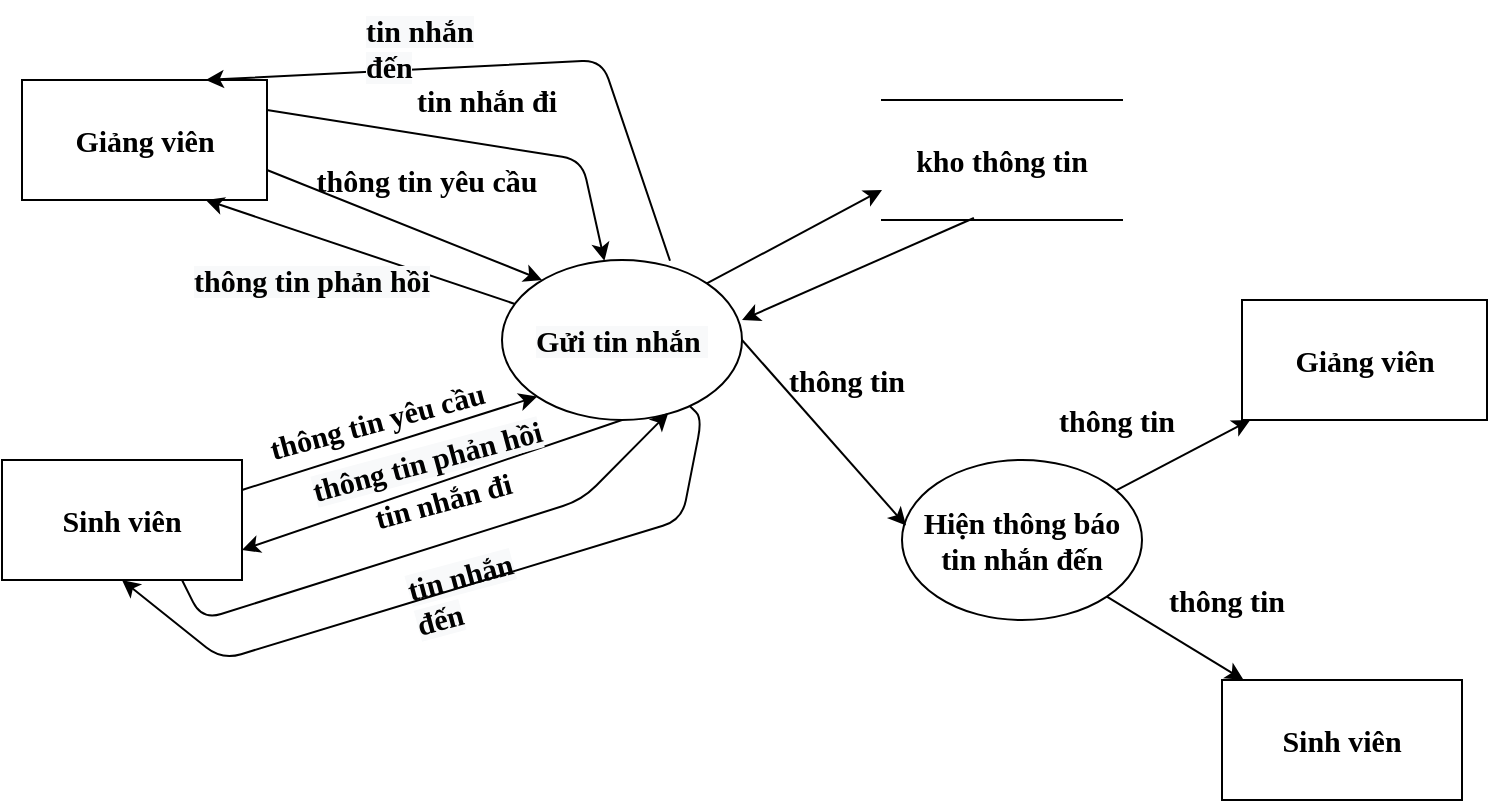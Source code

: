 <mxfile version="20.0.1" type="device"><diagram id="1-fo5lOyipHMITkw4oXN" name="Page-1"><mxGraphModel dx="1422" dy="705" grid="1" gridSize="10" guides="1" tooltips="1" connect="1" arrows="1" fold="1" page="1" pageScale="1" pageWidth="827" pageHeight="1169" math="0" shadow="0"><root><mxCell id="0"/><mxCell id="1" parent="0"/><mxCell id="1yYldm5o8-KP_NVYyU6B-1" value="&#10;&#10;&lt;span style=&quot;color: rgb(0, 0, 0); font-size: 15px; font-style: normal; letter-spacing: normal; text-align: center; text-indent: 0px; text-transform: none; word-spacing: 0px; background-color: rgb(248, 249, 250); display: inline; float: none;&quot;&gt;Gửi tin nhắn&amp;nbsp;&lt;/span&gt;&#10;&#10;" style="ellipse;whiteSpace=wrap;html=1;fontFamily=Times New Roman;fontSize=15;fontStyle=1" parent="1" vertex="1"><mxGeometry x="330" y="240" width="120" height="80" as="geometry"/></mxCell><mxCell id="1yYldm5o8-KP_NVYyU6B-2" value="&lt;span style=&quot;font-size: 15px;&quot;&gt;Hiện thông báo tin nhắn đến&lt;/span&gt;" style="ellipse;whiteSpace=wrap;html=1;fontFamily=Times New Roman;fontSize=15;fontStyle=1" parent="1" vertex="1"><mxGeometry x="530" y="340" width="120" height="80" as="geometry"/></mxCell><mxCell id="1yYldm5o8-KP_NVYyU6B-3" value="thông tin yêu cầu" style="text;html=1;strokeColor=none;fillColor=none;align=center;verticalAlign=middle;whiteSpace=wrap;rounded=0;fontFamily=Times New Roman;fontSize=15;fontStyle=1" parent="1" vertex="1"><mxGeometry x="230" y="190" width="125" height="20" as="geometry"/></mxCell><mxCell id="1yYldm5o8-KP_NVYyU6B-4" value="Sinh viên" style="rounded=0;whiteSpace=wrap;html=1;fontFamily=Times New Roman;fontSize=15;fontStyle=1" parent="1" vertex="1"><mxGeometry x="80" y="340" width="120" height="60" as="geometry"/></mxCell><mxCell id="1yYldm5o8-KP_NVYyU6B-5" value="Giảng viên" style="rounded=0;whiteSpace=wrap;html=1;fontFamily=Times New Roman;fontSize=15;fontStyle=1" parent="1" vertex="1"><mxGeometry x="90" y="150" width="122.5" height="60" as="geometry"/></mxCell><mxCell id="1yYldm5o8-KP_NVYyU6B-6" value="" style="endArrow=classic;html=1;exitX=1;exitY=0.75;exitDx=0;exitDy=0;fontFamily=Times New Roman;fontSize=15;fontStyle=1" parent="1" source="1yYldm5o8-KP_NVYyU6B-5" edge="1"><mxGeometry width="50" height="50" relative="1" as="geometry"><mxPoint x="390" y="330" as="sourcePoint"/><mxPoint x="350" y="250" as="targetPoint"/></mxGeometry></mxCell><mxCell id="1yYldm5o8-KP_NVYyU6B-7" value="" style="endArrow=classic;html=1;entryX=0.75;entryY=1;entryDx=0;entryDy=0;fontFamily=Times New Roman;fontSize=15;fontStyle=1" parent="1" source="1yYldm5o8-KP_NVYyU6B-1" target="1yYldm5o8-KP_NVYyU6B-5" edge="1"><mxGeometry width="50" height="50" relative="1" as="geometry"><mxPoint x="390" y="330" as="sourcePoint"/><mxPoint x="440" y="280" as="targetPoint"/></mxGeometry></mxCell><mxCell id="1yYldm5o8-KP_NVYyU6B-9" value="" style="endArrow=classic;html=1;entryX=0;entryY=1;entryDx=0;entryDy=0;exitX=1;exitY=0.25;exitDx=0;exitDy=0;fontFamily=Times New Roman;fontSize=15;fontStyle=1" parent="1" source="1yYldm5o8-KP_NVYyU6B-4" target="1yYldm5o8-KP_NVYyU6B-1" edge="1"><mxGeometry width="50" height="50" relative="1" as="geometry"><mxPoint x="390" y="330" as="sourcePoint"/><mxPoint x="440" y="280" as="targetPoint"/></mxGeometry></mxCell><mxCell id="1yYldm5o8-KP_NVYyU6B-10" value="" style="endArrow=classic;html=1;entryX=1;entryY=0.75;entryDx=0;entryDy=0;fontFamily=Times New Roman;fontSize=15;fontStyle=1" parent="1" target="1yYldm5o8-KP_NVYyU6B-4" edge="1"><mxGeometry width="50" height="50" relative="1" as="geometry"><mxPoint x="390" y="320" as="sourcePoint"/><mxPoint x="440" y="280" as="targetPoint"/></mxGeometry></mxCell><mxCell id="1yYldm5o8-KP_NVYyU6B-11" value="thông tin yêu cầu" style="text;html=1;strokeColor=none;fillColor=none;align=center;verticalAlign=middle;whiteSpace=wrap;rounded=0;rotation=-15;fontFamily=Times New Roman;fontSize=15;fontStyle=1" parent="1" vertex="1"><mxGeometry x="205" y="310" width="125" height="20" as="geometry"/></mxCell><mxCell id="1yYldm5o8-KP_NVYyU6B-12" value="&#10;&#10;&lt;span style=&quot;color: rgb(0, 0, 0); font-size: 15px; font-style: normal; letter-spacing: normal; text-align: center; text-indent: 0px; text-transform: none; word-spacing: 0px; background-color: rgb(248, 249, 250); display: inline; float: none;&quot;&gt;thông tin phản hồi&lt;/span&gt;&#10;&#10;" style="text;html=1;strokeColor=none;fillColor=none;align=center;verticalAlign=middle;whiteSpace=wrap;rounded=0;fontFamily=Times New Roman;fontSize=15;fontStyle=1" parent="1" vertex="1"><mxGeometry x="170" y="240" width="130" height="20" as="geometry"/></mxCell><mxCell id="1yYldm5o8-KP_NVYyU6B-13" value="&#10;&#10;&lt;span style=&quot;color: rgb(0, 0, 0); font-size: 15px; font-style: normal; letter-spacing: normal; text-align: center; text-indent: 0px; text-transform: none; word-spacing: 0px; background-color: rgb(248, 249, 250); display: inline; float: none;&quot;&gt;thông tin phản hồi&lt;/span&gt;&#10;&#10;" style="text;html=1;strokeColor=none;fillColor=none;align=center;verticalAlign=middle;whiteSpace=wrap;rounded=0;rotation=-15;fontFamily=Times New Roman;fontSize=15;fontStyle=1" parent="1" vertex="1"><mxGeometry x="225" y="330" width="135" height="20" as="geometry"/></mxCell><mxCell id="1yYldm5o8-KP_NVYyU6B-14" value="" style="endArrow=classic;html=1;entryX=0.017;entryY=0.41;entryDx=0;entryDy=0;entryPerimeter=0;exitX=1;exitY=0.5;exitDx=0;exitDy=0;fontFamily=Times New Roman;fontSize=15;fontStyle=1" parent="1" source="1yYldm5o8-KP_NVYyU6B-1" target="1yYldm5o8-KP_NVYyU6B-2" edge="1"><mxGeometry width="50" height="50" relative="1" as="geometry"><mxPoint x="390" y="330" as="sourcePoint"/><mxPoint x="440" y="280" as="targetPoint"/></mxGeometry></mxCell><mxCell id="1yYldm5o8-KP_NVYyU6B-15" value="kho thông tin" style="shape=partialRectangle;whiteSpace=wrap;html=1;left=0;right=0;fillColor=none;fontFamily=Times New Roman;fontSize=15;fontStyle=1" parent="1" vertex="1"><mxGeometry x="520" y="160" width="120" height="60" as="geometry"/></mxCell><mxCell id="1yYldm5o8-KP_NVYyU6B-16" value="" style="endArrow=classic;html=1;entryX=0;entryY=0.75;entryDx=0;entryDy=0;exitX=1;exitY=0;exitDx=0;exitDy=0;fontFamily=Times New Roman;fontSize=15;fontStyle=1" parent="1" source="1yYldm5o8-KP_NVYyU6B-1" target="1yYldm5o8-KP_NVYyU6B-15" edge="1"><mxGeometry width="50" height="50" relative="1" as="geometry"><mxPoint x="390" y="330" as="sourcePoint"/><mxPoint x="440" y="280" as="targetPoint"/></mxGeometry></mxCell><mxCell id="1yYldm5o8-KP_NVYyU6B-18" value="thông tin" style="text;html=1;strokeColor=none;fillColor=none;align=center;verticalAlign=middle;whiteSpace=wrap;rounded=0;fontFamily=Times New Roman;fontSize=15;fontStyle=1" parent="1" vertex="1"><mxGeometry x="440" y="290" width="125" height="20" as="geometry"/></mxCell><mxCell id="1yYldm5o8-KP_NVYyU6B-19" value="tin nhắn đi" style="text;html=1;strokeColor=none;fillColor=none;align=center;verticalAlign=middle;whiteSpace=wrap;rounded=0;fontFamily=Times New Roman;fontSize=15;fontStyle=1" parent="1" vertex="1"><mxGeometry x="280" y="150" width="85" height="20" as="geometry"/></mxCell><mxCell id="1yYldm5o8-KP_NVYyU6B-20" value="" style="endArrow=classic;html=1;exitX=1;exitY=0.25;exitDx=0;exitDy=0;fontFamily=Times New Roman;fontSize=15;fontStyle=1" parent="1" source="1yYldm5o8-KP_NVYyU6B-5" target="1yYldm5o8-KP_NVYyU6B-1" edge="1"><mxGeometry width="50" height="50" relative="1" as="geometry"><mxPoint x="390" y="330" as="sourcePoint"/><mxPoint x="440" y="280" as="targetPoint"/><Array as="points"><mxPoint x="370" y="190"/></Array></mxGeometry></mxCell><mxCell id="1yYldm5o8-KP_NVYyU6B-21" value="" style="endArrow=classic;html=1;entryX=0.75;entryY=0;entryDx=0;entryDy=0;exitX=0.7;exitY=0.005;exitDx=0;exitDy=0;exitPerimeter=0;fontFamily=Times New Roman;fontSize=15;fontStyle=1" parent="1" source="1yYldm5o8-KP_NVYyU6B-1" target="1yYldm5o8-KP_NVYyU6B-5" edge="1"><mxGeometry width="50" height="50" relative="1" as="geometry"><mxPoint x="390" y="330" as="sourcePoint"/><mxPoint x="440" y="280" as="targetPoint"/><Array as="points"><mxPoint x="380" y="140"/></Array></mxGeometry></mxCell><mxCell id="1yYldm5o8-KP_NVYyU6B-23" value="&lt;span style=&quot;color: rgb(0, 0, 0); font-size: 15px; font-style: normal; letter-spacing: normal; text-align: center; text-indent: 0px; text-transform: none; word-spacing: 0px; background-color: rgb(248, 249, 250); display: inline; float: none;&quot;&gt;tin nhắn đến&lt;/span&gt;" style="text;whiteSpace=wrap;html=1;fontFamily=Times New Roman;fontSize=15;fontStyle=1" parent="1" vertex="1"><mxGeometry x="260" y="110" width="80" height="30" as="geometry"/></mxCell><mxCell id="1yYldm5o8-KP_NVYyU6B-24" value="" style="endArrow=classic;html=1;exitX=0.75;exitY=1;exitDx=0;exitDy=0;entryX=0.693;entryY=0.955;entryDx=0;entryDy=0;entryPerimeter=0;fontFamily=Times New Roman;fontSize=15;fontStyle=1" parent="1" source="1yYldm5o8-KP_NVYyU6B-4" target="1yYldm5o8-KP_NVYyU6B-1" edge="1"><mxGeometry width="50" height="50" relative="1" as="geometry"><mxPoint x="390" y="330" as="sourcePoint"/><mxPoint x="440" y="280" as="targetPoint"/><Array as="points"><mxPoint x="180" y="420"/><mxPoint x="370" y="360"/></Array></mxGeometry></mxCell><mxCell id="1yYldm5o8-KP_NVYyU6B-25" value="&lt;span style=&quot;color: rgb(0, 0, 0); font-size: 15px; font-style: normal; letter-spacing: normal; text-align: center; text-indent: 0px; text-transform: none; word-spacing: 0px; background-color: rgb(248, 249, 250); display: inline; float: none;&quot;&gt;tin nhắn đến&lt;/span&gt;" style="text;whiteSpace=wrap;html=1;rotation=-15;fontFamily=Times New Roman;fontSize=15;fontStyle=1" parent="1" vertex="1"><mxGeometry x="280" y="380" width="80" height="30" as="geometry"/></mxCell><mxCell id="1yYldm5o8-KP_NVYyU6B-26" value="tin nhắn đi" style="text;html=1;strokeColor=none;fillColor=none;align=center;verticalAlign=middle;whiteSpace=wrap;rounded=0;rotation=-15;fontFamily=Times New Roman;fontSize=15;fontStyle=1" parent="1" vertex="1"><mxGeometry x="257.5" y="350" width="85" height="20" as="geometry"/></mxCell><mxCell id="1yYldm5o8-KP_NVYyU6B-27" value="" style="endArrow=classic;html=1;entryX=0.5;entryY=1;entryDx=0;entryDy=0;fontFamily=Times New Roman;fontSize=15;fontStyle=1" parent="1" source="1yYldm5o8-KP_NVYyU6B-1" target="1yYldm5o8-KP_NVYyU6B-4" edge="1"><mxGeometry width="50" height="50" relative="1" as="geometry"><mxPoint x="390" y="330" as="sourcePoint"/><mxPoint x="440" y="280" as="targetPoint"/><Array as="points"><mxPoint x="430" y="319"/><mxPoint x="420" y="370"/><mxPoint x="190" y="440"/></Array></mxGeometry></mxCell><mxCell id="1yYldm5o8-KP_NVYyU6B-28" value="Sinh viên" style="rounded=0;whiteSpace=wrap;html=1;fontFamily=Times New Roman;fontSize=15;fontStyle=1" parent="1" vertex="1"><mxGeometry x="690" y="450" width="120" height="60" as="geometry"/></mxCell><mxCell id="1yYldm5o8-KP_NVYyU6B-29" value="Giảng viên" style="rounded=0;whiteSpace=wrap;html=1;fontFamily=Times New Roman;fontSize=15;fontStyle=1" parent="1" vertex="1"><mxGeometry x="700" y="260" width="122.5" height="60" as="geometry"/></mxCell><mxCell id="1yYldm5o8-KP_NVYyU6B-30" value="" style="endArrow=classic;html=1;fontFamily=Times New Roman;fontSize=15;fontStyle=1" parent="1" source="1yYldm5o8-KP_NVYyU6B-2" target="1yYldm5o8-KP_NVYyU6B-29" edge="1"><mxGeometry width="50" height="50" relative="1" as="geometry"><mxPoint x="390" y="330" as="sourcePoint"/><mxPoint x="440" y="280" as="targetPoint"/></mxGeometry></mxCell><mxCell id="1yYldm5o8-KP_NVYyU6B-31" value="" style="endArrow=classic;html=1;exitX=1;exitY=1;exitDx=0;exitDy=0;fontFamily=Times New Roman;fontSize=15;fontStyle=1" parent="1" source="1yYldm5o8-KP_NVYyU6B-2" target="1yYldm5o8-KP_NVYyU6B-28" edge="1"><mxGeometry width="50" height="50" relative="1" as="geometry"><mxPoint x="390" y="330" as="sourcePoint"/><mxPoint x="440" y="280" as="targetPoint"/></mxGeometry></mxCell><mxCell id="1yYldm5o8-KP_NVYyU6B-32" value="thông tin" style="text;html=1;strokeColor=none;fillColor=none;align=center;verticalAlign=middle;whiteSpace=wrap;rounded=0;fontFamily=Times New Roman;fontSize=15;fontStyle=1" parent="1" vertex="1"><mxGeometry x="575" y="310" width="125" height="20" as="geometry"/></mxCell><mxCell id="1yYldm5o8-KP_NVYyU6B-33" value="thông tin" style="text;html=1;strokeColor=none;fillColor=none;align=center;verticalAlign=middle;whiteSpace=wrap;rounded=0;fontFamily=Times New Roman;fontSize=15;fontStyle=1" parent="1" vertex="1"><mxGeometry x="630" y="400" width="125" height="20" as="geometry"/></mxCell><mxCell id="1yYldm5o8-KP_NVYyU6B-34" value="" style="endArrow=classic;html=1;exitX=0.383;exitY=0.983;exitDx=0;exitDy=0;fontFamily=Times New Roman;fontSize=15;fontStyle=1;exitPerimeter=0;" parent="1" source="1yYldm5o8-KP_NVYyU6B-15" edge="1"><mxGeometry width="50" height="50" relative="1" as="geometry"><mxPoint x="390" y="320" as="sourcePoint"/><mxPoint x="450" y="270" as="targetPoint"/></mxGeometry></mxCell></root></mxGraphModel></diagram></mxfile>